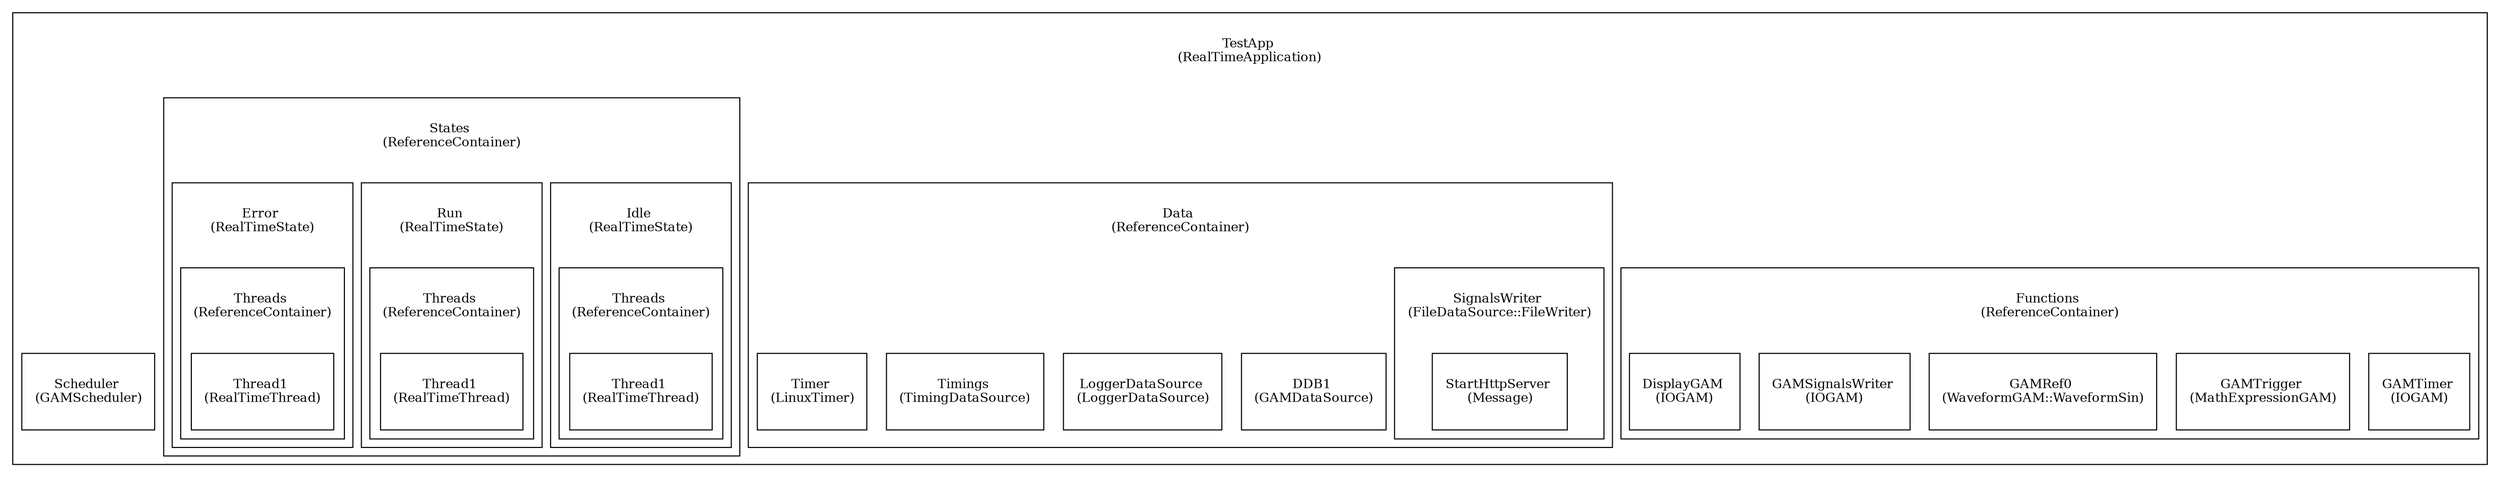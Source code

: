 digraph G {
bgcolor=white
subgraph cluster_TestApp {
label=<<TABLE border="0" cellborder="0"><TR><TD width="60" height="60"><font point-size="12">TestApp <BR/>(RealTimeApplication)</font></TD></TR></TABLE>>
subgraph cluster_TestAppFunctions {
label=<<TABLE border="0" cellborder="0"><TR><TD width="60" height="60"><font point-size="12">Functions <BR/>(ReferenceContainer)</font></TD></TR></TABLE>>
TestAppFunctionsGAMTimer [shape=record, style=filled, fillcolor=white, color=black,label=<<TABLE border="0" cellborder="0"><TR><TD width="60" height="60"><font point-size="12">GAMTimer <BR/>(IOGAM)</font></TD></TR></TABLE>>]
TestAppFunctionsGAMTrigger [shape=record, style=filled, fillcolor=white, color=black,label=<<TABLE border="0" cellborder="0"><TR><TD width="60" height="60"><font point-size="12">GAMTrigger <BR/>(MathExpressionGAM)</font></TD></TR></TABLE>>]
TestAppFunctionsGAMRef0 [shape=record, style=filled, fillcolor=white, color=black,label=<<TABLE border="0" cellborder="0"><TR><TD width="60" height="60"><font point-size="12">GAMRef0 <BR/>(WaveformGAM::WaveformSin)</font></TD></TR></TABLE>>]
TestAppFunctionsGAMSignalsWriter [shape=record, style=filled, fillcolor=white, color=black,label=<<TABLE border="0" cellborder="0"><TR><TD width="60" height="60"><font point-size="12">GAMSignalsWriter <BR/>(IOGAM)</font></TD></TR></TABLE>>]
TestAppFunctionsDisplayGAM [shape=record, style=filled, fillcolor=white, color=black,label=<<TABLE border="0" cellborder="0"><TR><TD width="60" height="60"><font point-size="12">DisplayGAM <BR/>(IOGAM)</font></TD></TR></TABLE>>]
}
subgraph cluster_TestAppData {
label=<<TABLE border="0" cellborder="0"><TR><TD width="60" height="60"><font point-size="12">Data <BR/>(ReferenceContainer)</font></TD></TR></TABLE>>
TestAppDataDDB1 [shape=record, style=filled, fillcolor=white, color=black,label=<<TABLE border="0" cellborder="0"><TR><TD width="60" height="60"><font point-size="12">DDB1 <BR/>(GAMDataSource)</font></TD></TR></TABLE>>]
TestAppDataLoggerDataSource [shape=record, style=filled, fillcolor=white, color=black,label=<<TABLE border="0" cellborder="0"><TR><TD width="60" height="60"><font point-size="12">LoggerDataSource <BR/>(LoggerDataSource)</font></TD></TR></TABLE>>]
TestAppDataTimings [shape=record, style=filled, fillcolor=white, color=black,label=<<TABLE border="0" cellborder="0"><TR><TD width="60" height="60"><font point-size="12">Timings <BR/>(TimingDataSource)</font></TD></TR></TABLE>>]
TestAppDataTimer [shape=record, style=filled, fillcolor=white, color=black,label=<<TABLE border="0" cellborder="0"><TR><TD width="60" height="60"><font point-size="12">Timer <BR/>(LinuxTimer)</font></TD></TR></TABLE>>]
subgraph cluster_TestAppDataSignalsWriter {
label=<<TABLE border="0" cellborder="0"><TR><TD width="60" height="60"><font point-size="12">SignalsWriter <BR/>(FileDataSource::FileWriter)</font></TD></TR></TABLE>>
TestAppDataSignalsWriterStartHttpServer [shape=record, style=filled, fillcolor=white, color=black,label=<<TABLE border="0" cellborder="0"><TR><TD width="60" height="60"><font point-size="12">StartHttpServer <BR/>(Message)</font></TD></TR></TABLE>>]
}
}
subgraph cluster_TestAppStates {
label=<<TABLE border="0" cellborder="0"><TR><TD width="60" height="60"><font point-size="12">States <BR/>(ReferenceContainer)</font></TD></TR></TABLE>>
subgraph cluster_TestAppStatesIdle {
label=<<TABLE border="0" cellborder="0"><TR><TD width="60" height="60"><font point-size="12">Idle <BR/>(RealTimeState)</font></TD></TR></TABLE>>
subgraph cluster_TestAppStatesIdleThreads {
label=<<TABLE border="0" cellborder="0"><TR><TD width="60" height="60"><font point-size="12">Threads <BR/>(ReferenceContainer)</font></TD></TR></TABLE>>
TestAppStatesIdleThreadsThread1 [shape=record, style=filled, fillcolor=white, color=black,label=<<TABLE border="0" cellborder="0"><TR><TD width="60" height="60"><font point-size="12">Thread1 <BR/>(RealTimeThread)</font></TD></TR></TABLE>>]
}
}
subgraph cluster_TestAppStatesRun {
label=<<TABLE border="0" cellborder="0"><TR><TD width="60" height="60"><font point-size="12">Run <BR/>(RealTimeState)</font></TD></TR></TABLE>>
subgraph cluster_TestAppStatesRunThreads {
label=<<TABLE border="0" cellborder="0"><TR><TD width="60" height="60"><font point-size="12">Threads <BR/>(ReferenceContainer)</font></TD></TR></TABLE>>
TestAppStatesRunThreadsThread1 [shape=record, style=filled, fillcolor=white, color=black,label=<<TABLE border="0" cellborder="0"><TR><TD width="60" height="60"><font point-size="12">Thread1 <BR/>(RealTimeThread)</font></TD></TR></TABLE>>]
}
}
subgraph cluster_TestAppStatesError {
label=<<TABLE border="0" cellborder="0"><TR><TD width="60" height="60"><font point-size="12">Error <BR/>(RealTimeState)</font></TD></TR></TABLE>>
subgraph cluster_TestAppStatesErrorThreads {
label=<<TABLE border="0" cellborder="0"><TR><TD width="60" height="60"><font point-size="12">Threads <BR/>(ReferenceContainer)</font></TD></TR></TABLE>>
TestAppStatesErrorThreadsThread1 [shape=record, style=filled, fillcolor=white, color=black,label=<<TABLE border="0" cellborder="0"><TR><TD width="60" height="60"><font point-size="12">Thread1 <BR/>(RealTimeThread)</font></TD></TR></TABLE>>]
}
}
}
TestAppScheduler [shape=record, style=filled, fillcolor=white, color=black,label=<<TABLE border="0" cellborder="0"><TR><TD width="60" height="60"><font point-size="12">Scheduler <BR/>(GAMScheduler)</font></TD></TR></TABLE>>]
}
}
